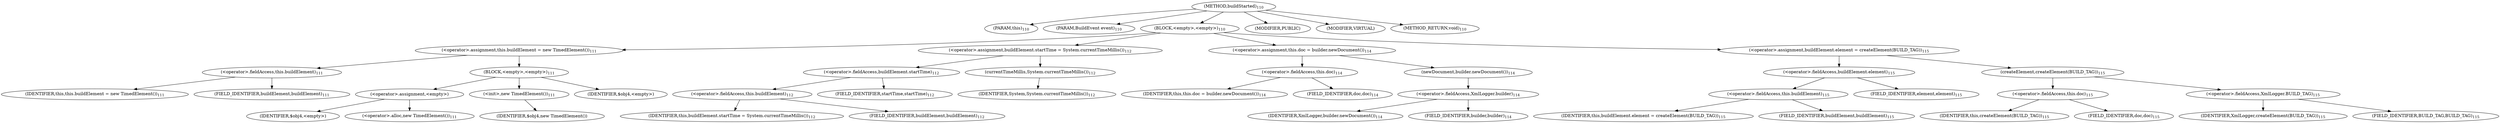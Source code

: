 digraph "buildStarted" {  
"162" [label = <(METHOD,buildStarted)<SUB>110</SUB>> ]
"163" [label = <(PARAM,this)<SUB>110</SUB>> ]
"164" [label = <(PARAM,BuildEvent event)<SUB>110</SUB>> ]
"165" [label = <(BLOCK,&lt;empty&gt;,&lt;empty&gt;)<SUB>110</SUB>> ]
"166" [label = <(&lt;operator&gt;.assignment,this.buildElement = new TimedElement())<SUB>111</SUB>> ]
"167" [label = <(&lt;operator&gt;.fieldAccess,this.buildElement)<SUB>111</SUB>> ]
"168" [label = <(IDENTIFIER,this,this.buildElement = new TimedElement())<SUB>111</SUB>> ]
"169" [label = <(FIELD_IDENTIFIER,buildElement,buildElement)<SUB>111</SUB>> ]
"170" [label = <(BLOCK,&lt;empty&gt;,&lt;empty&gt;)<SUB>111</SUB>> ]
"171" [label = <(&lt;operator&gt;.assignment,&lt;empty&gt;)> ]
"172" [label = <(IDENTIFIER,$obj4,&lt;empty&gt;)> ]
"173" [label = <(&lt;operator&gt;.alloc,new TimedElement())<SUB>111</SUB>> ]
"174" [label = <(&lt;init&gt;,new TimedElement())<SUB>111</SUB>> ]
"175" [label = <(IDENTIFIER,$obj4,new TimedElement())> ]
"176" [label = <(IDENTIFIER,$obj4,&lt;empty&gt;)> ]
"177" [label = <(&lt;operator&gt;.assignment,buildElement.startTime = System.currentTimeMillis())<SUB>112</SUB>> ]
"178" [label = <(&lt;operator&gt;.fieldAccess,buildElement.startTime)<SUB>112</SUB>> ]
"179" [label = <(&lt;operator&gt;.fieldAccess,this.buildElement)<SUB>112</SUB>> ]
"180" [label = <(IDENTIFIER,this,buildElement.startTime = System.currentTimeMillis())<SUB>112</SUB>> ]
"181" [label = <(FIELD_IDENTIFIER,buildElement,buildElement)<SUB>112</SUB>> ]
"182" [label = <(FIELD_IDENTIFIER,startTime,startTime)<SUB>112</SUB>> ]
"183" [label = <(currentTimeMillis,System.currentTimeMillis())<SUB>112</SUB>> ]
"184" [label = <(IDENTIFIER,System,System.currentTimeMillis())<SUB>112</SUB>> ]
"185" [label = <(&lt;operator&gt;.assignment,this.doc = builder.newDocument())<SUB>114</SUB>> ]
"186" [label = <(&lt;operator&gt;.fieldAccess,this.doc)<SUB>114</SUB>> ]
"187" [label = <(IDENTIFIER,this,this.doc = builder.newDocument())<SUB>114</SUB>> ]
"188" [label = <(FIELD_IDENTIFIER,doc,doc)<SUB>114</SUB>> ]
"189" [label = <(newDocument,builder.newDocument())<SUB>114</SUB>> ]
"190" [label = <(&lt;operator&gt;.fieldAccess,XmlLogger.builder)<SUB>114</SUB>> ]
"191" [label = <(IDENTIFIER,XmlLogger,builder.newDocument())<SUB>114</SUB>> ]
"192" [label = <(FIELD_IDENTIFIER,builder,builder)<SUB>114</SUB>> ]
"193" [label = <(&lt;operator&gt;.assignment,buildElement.element = createElement(BUILD_TAG))<SUB>115</SUB>> ]
"194" [label = <(&lt;operator&gt;.fieldAccess,buildElement.element)<SUB>115</SUB>> ]
"195" [label = <(&lt;operator&gt;.fieldAccess,this.buildElement)<SUB>115</SUB>> ]
"196" [label = <(IDENTIFIER,this,buildElement.element = createElement(BUILD_TAG))<SUB>115</SUB>> ]
"197" [label = <(FIELD_IDENTIFIER,buildElement,buildElement)<SUB>115</SUB>> ]
"198" [label = <(FIELD_IDENTIFIER,element,element)<SUB>115</SUB>> ]
"199" [label = <(createElement,createElement(BUILD_TAG))<SUB>115</SUB>> ]
"200" [label = <(&lt;operator&gt;.fieldAccess,this.doc)<SUB>115</SUB>> ]
"201" [label = <(IDENTIFIER,this,createElement(BUILD_TAG))<SUB>115</SUB>> ]
"202" [label = <(FIELD_IDENTIFIER,doc,doc)<SUB>115</SUB>> ]
"203" [label = <(&lt;operator&gt;.fieldAccess,XmlLogger.BUILD_TAG)<SUB>115</SUB>> ]
"204" [label = <(IDENTIFIER,XmlLogger,createElement(BUILD_TAG))<SUB>115</SUB>> ]
"205" [label = <(FIELD_IDENTIFIER,BUILD_TAG,BUILD_TAG)<SUB>115</SUB>> ]
"206" [label = <(MODIFIER,PUBLIC)> ]
"207" [label = <(MODIFIER,VIRTUAL)> ]
"208" [label = <(METHOD_RETURN,void)<SUB>110</SUB>> ]
  "162" -> "163" 
  "162" -> "164" 
  "162" -> "165" 
  "162" -> "206" 
  "162" -> "207" 
  "162" -> "208" 
  "165" -> "166" 
  "165" -> "177" 
  "165" -> "185" 
  "165" -> "193" 
  "166" -> "167" 
  "166" -> "170" 
  "167" -> "168" 
  "167" -> "169" 
  "170" -> "171" 
  "170" -> "174" 
  "170" -> "176" 
  "171" -> "172" 
  "171" -> "173" 
  "174" -> "175" 
  "177" -> "178" 
  "177" -> "183" 
  "178" -> "179" 
  "178" -> "182" 
  "179" -> "180" 
  "179" -> "181" 
  "183" -> "184" 
  "185" -> "186" 
  "185" -> "189" 
  "186" -> "187" 
  "186" -> "188" 
  "189" -> "190" 
  "190" -> "191" 
  "190" -> "192" 
  "193" -> "194" 
  "193" -> "199" 
  "194" -> "195" 
  "194" -> "198" 
  "195" -> "196" 
  "195" -> "197" 
  "199" -> "200" 
  "199" -> "203" 
  "200" -> "201" 
  "200" -> "202" 
  "203" -> "204" 
  "203" -> "205" 
}
